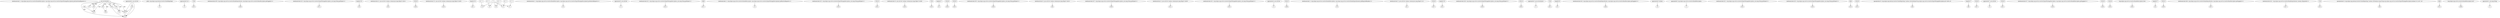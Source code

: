 digraph g {
0[label="interfaceinvoke r1.<org.eclipse.osgi.service.resolver.BundleDescription: org.eclipse.osgi.service.resolver.ExportPackageDescription[] getSubstitutedExports()>()"]
1[label="r7"]
0->1[label=""]
2[label="java.util.HashSet"]
3[label="r50"]
2->3[label="type"]
4[label="@this: org.eclipse.osgi.internal.resolver.StateHelperImpl"]
5[label="r0"]
4->5[label=""]
6[label="r60"]
2->6[label="type"]
7[label="@parameter8: int"]
8[label="i0"]
7->8[label=""]
9[label="r7[i9]"]
10[label="$r23"]
9->10[label=""]
11[label="interfaceinvoke $r39.<org.eclipse.osgi.service.resolver.BundleSpecification: org.eclipse.osgi.service.resolver.BaseDescription getSupplier()>()"]
12[label="$r40"]
11->12[label=""]
13[label="interfaceinvoke $r10.<org.eclipse.osgi.service.resolver.ExportPackageDescription: java.lang.String getName()>()"]
14[label="$r11"]
13->14[label=""]
15[label="lengthof r53"]
16[label="$i3"]
15->16[label=""]
17[label="r49"]
18[label="r52"]
17->18[label=""]
19[label="interfaceinvoke r4.<java.util.Set: boolean contains(java.lang.Object)>($r14)"]
20[label="$z4"]
19->20[label=""]
21[label="$r51"]
21->18[label=""]
22[label="r53[i10]"]
23[label="$r26"]
22->23[label=""]
24[label="interfaceinvoke r52.<java.util.Set: boolean contains(java.lang.Object)>($r29)"]
25[label="$z10"]
24->25[label=""]
26[label="null"]
26->3[label=""]
27[label="r58"]
27->18[label=""]
28[label="lengthof r53"]
29[label="$i11"]
28->29[label=""]
2->18[label="type"]
30[label="i9 + 1"]
31[label="i9"]
30->31[label=""]
32[label="0"]
33[label="i12"]
32->33[label=""]
34[label="r9"]
2->34[label="type"]
35[label="interfaceinvoke r1.<org.eclipse.osgi.service.resolver.BundleDescription: org.eclipse.osgi.service.resolver.ExportPackageDescription[] getSelectedExports()>()"]
36[label="r53"]
35->36[label=""]
37[label="@parameter5: java.util.Set"]
38[label="r5"]
37->38[label=""]
39[label="interfaceinvoke $r12.<org.eclipse.osgi.service.resolver.ExportPackageDescription: java.lang.String getName()>()"]
40[label="$r13"]
39->40[label=""]
41[label="r8[i6]"]
42[label="$r17"]
41->42[label=""]
43[label="i10 + 1"]
44[label="i10"]
43->44[label=""]
45[label="interfaceinvoke r1.<org.eclipse.osgi.service.resolver.BundleDescription: org.eclipse.osgi.service.resolver.ExportPackageDescription[] getResolvedImports()>()"]
46[label="r8"]
45->46[label=""]
47[label="i12 + 1"]
47->33[label=""]
48[label="interfaceinvoke $r15.<org.eclipse.osgi.service.resolver.ExportPackageDescription: java.lang.String getName()>()"]
49[label="$r16"]
48->49[label=""]
50[label="r55[i12]"]
51[label="$r41"]
50->51[label=""]
52[label="r56"]
52->3[label=""]
53[label="interfaceinvoke r6.<java.util.Set: boolean contains(java.lang.Object)>($r38)"]
54[label="$z16"]
53->54[label=""]
55[label="r7[i5]"]
56[label="$r10"]
55->56[label=""]
57[label="lengthof r7"]
58[label="$i1"]
57->58[label=""]
59[label="r53[i10]"]
60[label="$r28"]
59->60[label=""]
61[label="r53[i10]"]
62[label="$r35"]
61->62[label=""]
63[label="interfaceinvoke $r35.<org.eclipse.osgi.service.resolver.ExportPackageDescription: java.lang.String getName()>()"]
64[label="$r36"]
63->64[label=""]
65[label="interfaceinvoke r6.<java.util.Set: boolean contains(java.lang.Object)>($r22)"]
66[label="$z6"]
65->66[label=""]
67[label="interfaceinvoke $r37.<org.eclipse.osgi.service.resolver.ExportPackageDescription: java.lang.String getName()>()"]
68[label="$r38"]
67->68[label=""]
69[label="interfaceinvoke r4.<java.util.Set: boolean contains(java.lang.Object)>($r30)"]
70[label="$z11"]
69->70[label=""]
71[label="interfaceinvoke $r31.<org.eclipse.osgi.service.resolver.ExportPackageDescription: java.lang.String getName()>()"]
72[label="$r32"]
71->72[label=""]
73[label="@parameter4: java.util.Set"]
74[label="r4"]
73->74[label=""]
75[label="i5"]
32->75[label=""]
76[label="r55[i12]"]
77[label="$r46"]
76->77[label=""]
78[label="interfaceinvoke r1.<org.eclipse.osgi.service.resolver.BundleDescription: org.eclipse.osgi.service.resolver.BundleSpecification[] getRequiredBundles()>()"]
79[label="r55"]
78->79[label=""]
80[label="interfaceinvoke r5.<java.util.Set: boolean contains(java.lang.Object)>(r1)"]
81[label="$z1"]
80->81[label=""]
82[label="r53[i10]"]
83[label="$r37"]
82->83[label=""]
6->34[label=""]
84[label="lengthof r55"]
85[label="$i13"]
84->85[label=""]
2->52[label="type"]
86[label="interfaceinvoke $r28.<org.eclipse.osgi.service.resolver.ExportPackageDescription: java.lang.String getName()>()"]
87[label="$r29"]
86->87[label=""]
88[label="r59"]
2->88[label="type"]
89[label="r55[i12]"]
90[label="$r43"]
89->90[label=""]
91[label="@parameter3: java.util.ArrayList"]
92[label="r3"]
91->92[label=""]
93[label="r7[i5]"]
94[label="$r21"]
93->94[label=""]
95[label="lengthof r8"]
96[label="$i7"]
95->96[label=""]
32->44[label=""]
97[label="interfaceinvoke $r43.<org.eclipse.osgi.service.resolver.BundleSpecification: org.eclipse.osgi.service.resolver.BaseDescription getSupplier()>()"]
98[label="$r44"]
97->98[label=""]
99[label="@parameter6: boolean"]
100[label="z0"]
99->100[label=""]
27->21[label=""]
101[label="r54"]
88->101[label=""]
2->27[label="type"]
102[label="@parameter0: org.eclipse.osgi.service.resolver.BundleDescription"]
103[label="r1"]
102->103[label=""]
104[label="interfaceinvoke $r21.<org.eclipse.osgi.service.resolver.ExportPackageDescription: java.lang.String getName()>()"]
105[label="$r22"]
104->105[label=""]
17->21[label=""]
106[label="interfaceinvoke $r23.<org.eclipse.osgi.service.resolver.ExportPackageDescription: java.lang.String getName()>()"]
107[label="$r24"]
106->107[label=""]
108[label="r8[i6]"]
109[label="$r14"]
108->109[label=""]
110[label="@parameter2: java.util.Set"]
110->21[label=""]
111[label="r53[i10]"]
112[label="$r33"]
111->112[label=""]
113[label="i6 + 1"]
114[label="i6"]
113->114[label=""]
115[label="specialinvoke r0.<org.eclipse.osgi.internal.resolver.StateHelperImpl: boolean isSystemExport(org.eclipse.osgi.service.resolver.ExportPackageDescription,int)>($r26, i0)"]
116[label="$z8"]
115->116[label=""]
117[label="r57"]
2->117[label="type"]
118[label="lengthof r7"]
119[label="$i8"]
118->119[label=""]
120[label="i5 + 1"]
120->75[label=""]
2->101[label="type"]
121[label="r53[i10]"]
122[label="$r27"]
121->122[label=""]
123[label="@parameter7: java.util.Set"]
124[label="r6"]
123->124[label=""]
32->31[label=""]
125[label="r53[i10]"]
126[label="$r31"]
125->126[label=""]
127[label="interfaceinvoke $r17.<org.eclipse.osgi.service.resolver.ExportPackageDescription: org.eclipse.osgi.service.resolver.BundleDescription getSupplier()>()"]
128[label="$r18"]
127->128[label=""]
129[label="r53[i10]"]
130[label="$r30"]
129->130[label=""]
131[label="r53[i10]"]
132[label="$r34"]
131->132[label=""]
133[label="(org.eclipse.osgi.service.resolver.BundleDescription) $r44"]
134[label="$r45"]
133->134[label=""]
110->17[label=""]
135[label="lengthof r7"]
136[label="$i2"]
135->136[label=""]
137[label="r55[i12]"]
138[label="$r39"]
137->138[label=""]
139[label="interfaceinvoke $r46.<org.eclipse.osgi.service.resolver.BundleSpecification: org.eclipse.osgi.service.resolver.BaseDescription getSupplier()>()"]
140[label="$r47"]
139->140[label=""]
110->18[label=""]
141[label="interfaceinvoke $r41.<org.eclipse.osgi.service.resolver.BundleSpecification: boolean isExported()>()"]
142[label="$z17"]
141->142[label=""]
143[label="r7[i5]"]
144[label="$r15"]
143->144[label=""]
145[label="specialinvoke r0.<org.eclipse.osgi.internal.resolver.StateHelperImpl: boolean isFriend(java.lang.String,org.eclipse.osgi.service.resolver.ExportPackageDescription,boolean)>(r2, $r27, z0)"]
146[label="$z9"]
145->146[label=""]
32->114[label=""]
147[label="r8[i6]"]
148[label="$r12"]
147->148[label=""]
2->21[label="type"]
149[label="(org.eclipse.osgi.service.resolver.BundleDescription) $r47"]
150[label="$r48"]
149->150[label=""]
151[label="@parameter1: java.lang.String"]
152[label="r2"]
151->152[label=""]
}